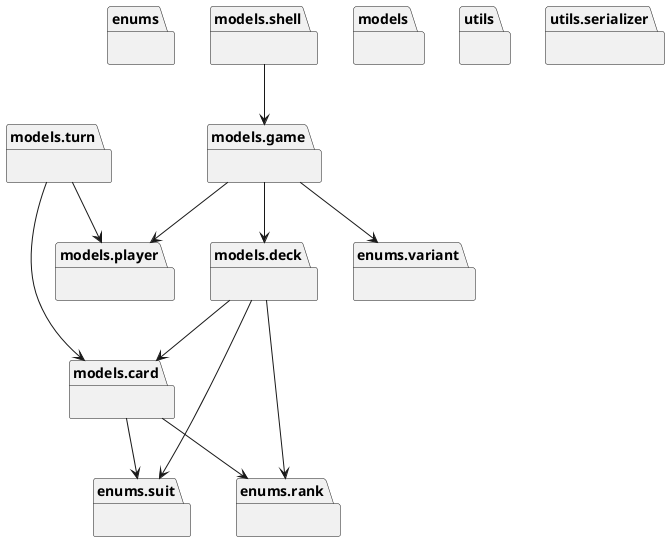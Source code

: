 @startuml packages_war
set namespaceSeparator none
package "enums" as enums {
}
package "enums.rank" as enums.rank {
}
package "enums.suit" as enums.suit {
}
package "enums.variant" as enums.variant {
}
package "models" as models {
}
package "models.card" as models.card {
}
package "models.deck" as models.deck {
}
package "models.game" as models.game {
}
package "models.player" as models.player {
}
package "models.shell" as models.shell {
}
package "models.turn" as models.turn {
}
package "utils" as utils {
}
package "utils.serializer" as utils.serializer {
}
models.card --> enums.rank
models.card --> enums.suit
models.deck --> enums.rank
models.deck --> enums.suit
models.deck --> models.card
models.game --> enums.variant
models.game --> models.deck
models.game --> models.player
models.shell --> models.game
models.turn --> models.card
models.turn --> models.player
@enduml
